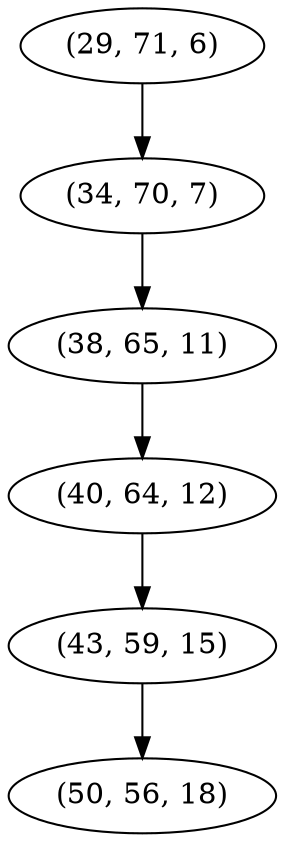 digraph tree {
    "(29, 71, 6)";
    "(34, 70, 7)";
    "(38, 65, 11)";
    "(40, 64, 12)";
    "(43, 59, 15)";
    "(50, 56, 18)";
    "(29, 71, 6)" -> "(34, 70, 7)";
    "(34, 70, 7)" -> "(38, 65, 11)";
    "(38, 65, 11)" -> "(40, 64, 12)";
    "(40, 64, 12)" -> "(43, 59, 15)";
    "(43, 59, 15)" -> "(50, 56, 18)";
}
